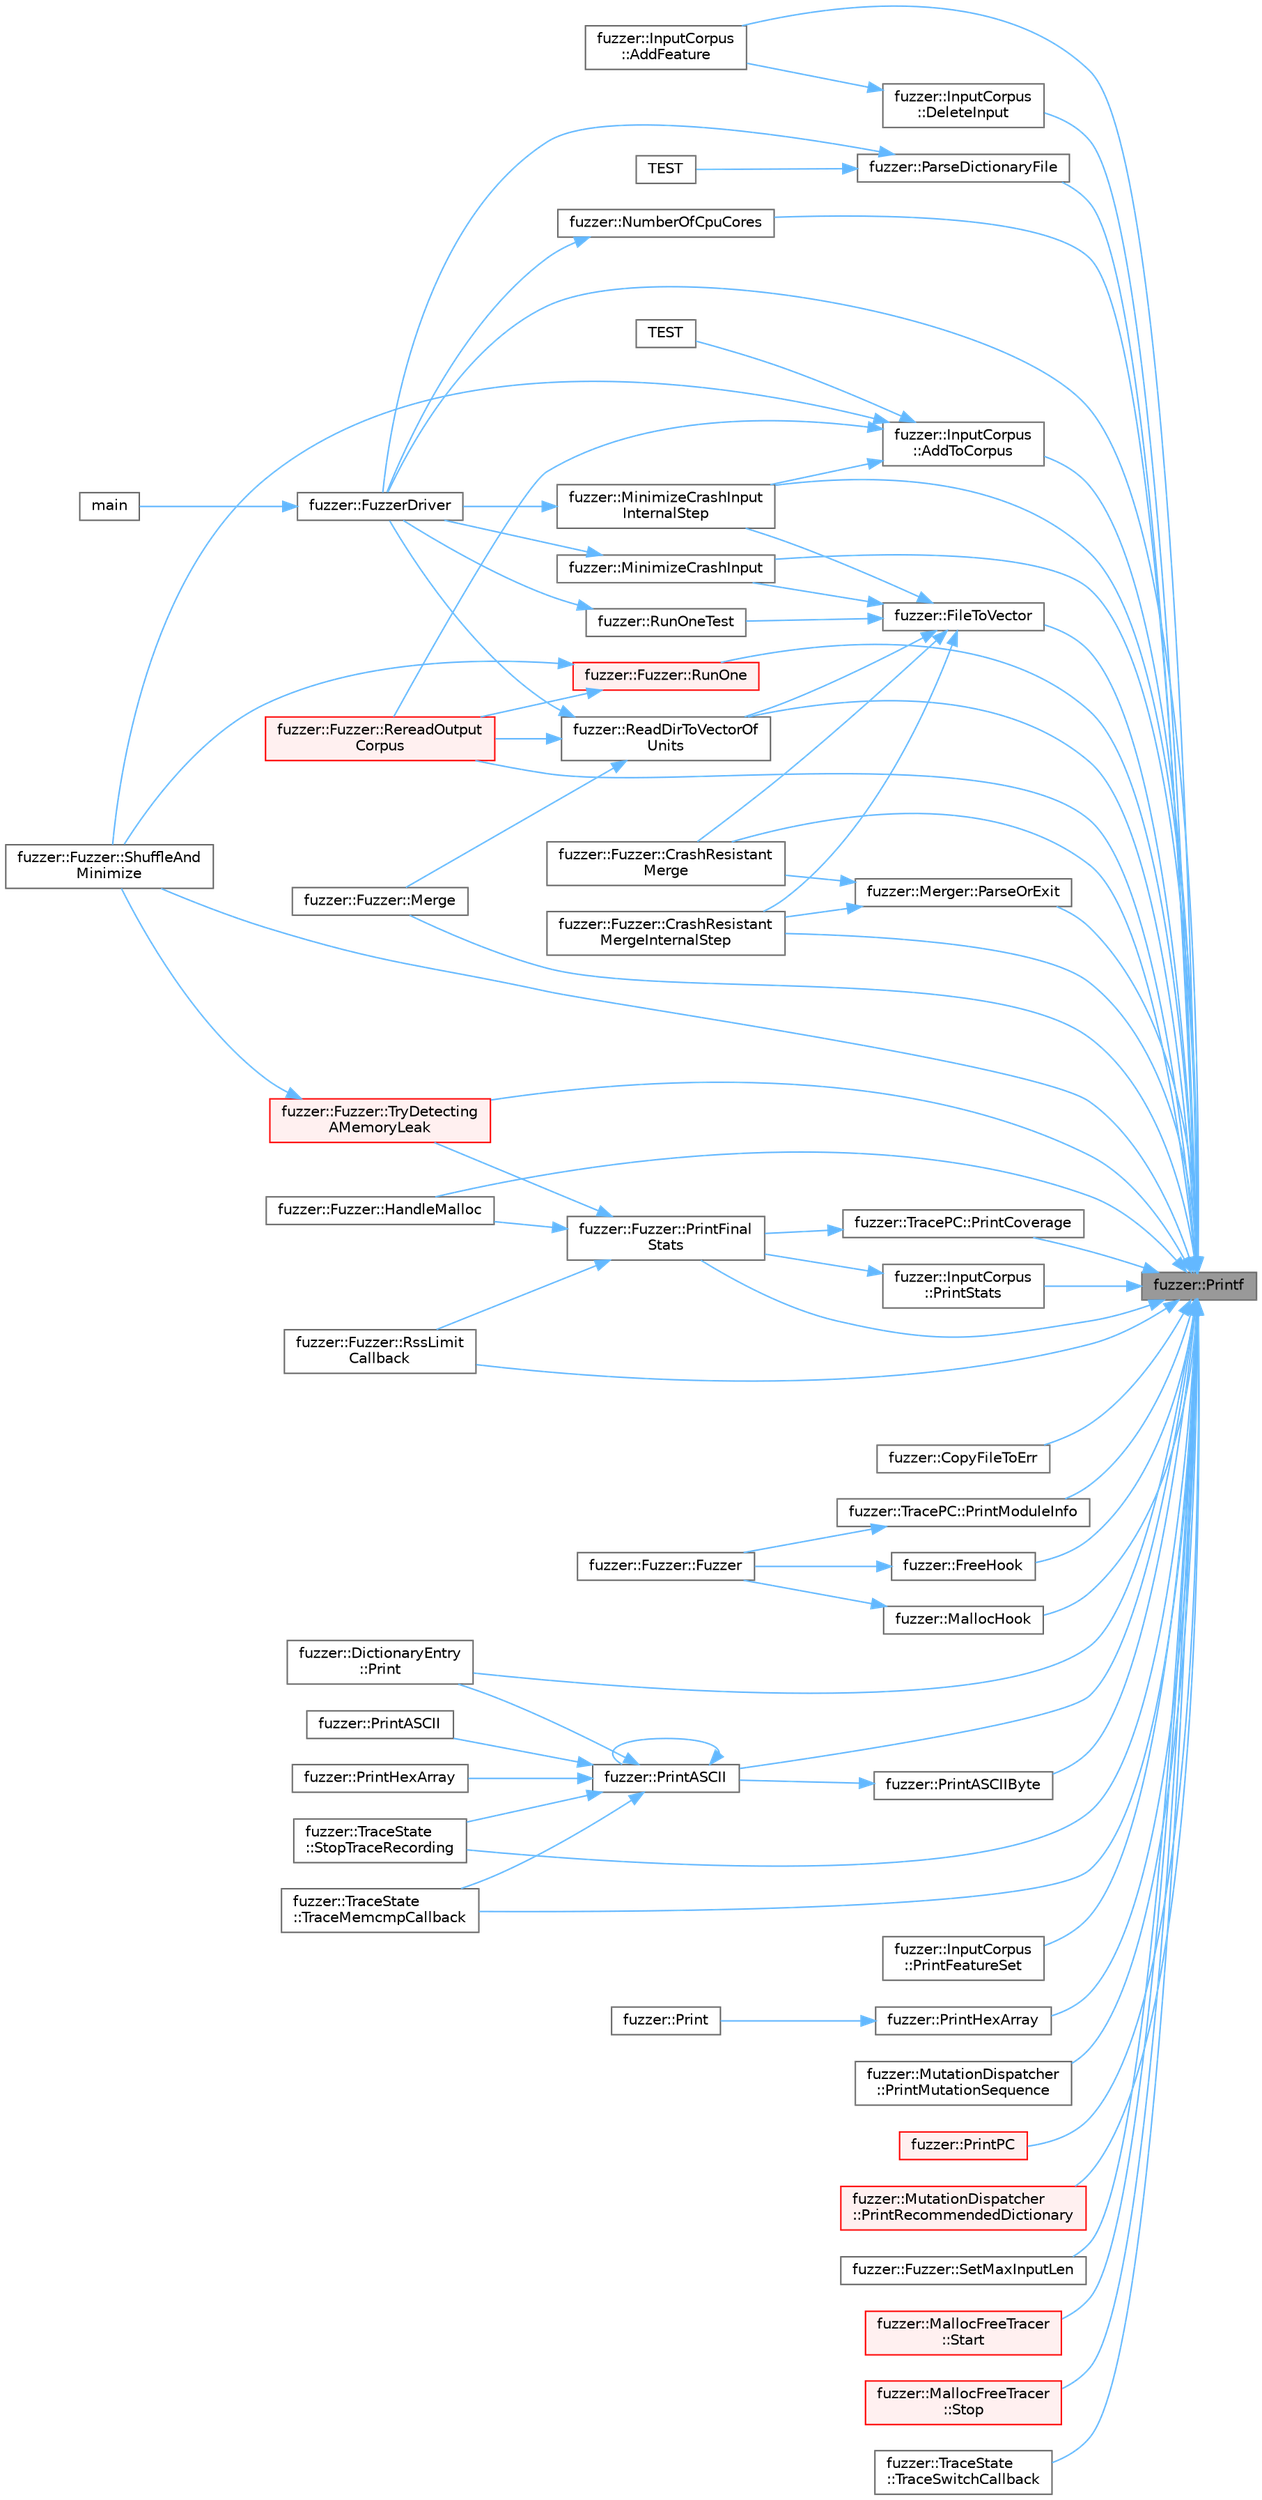 digraph "fuzzer::Printf"
{
 // LATEX_PDF_SIZE
  bgcolor="transparent";
  edge [fontname=Helvetica,fontsize=10,labelfontname=Helvetica,labelfontsize=10];
  node [fontname=Helvetica,fontsize=10,shape=box,height=0.2,width=0.4];
  rankdir="RL";
  Node1 [id="Node000001",label="fuzzer::Printf",height=0.2,width=0.4,color="gray40", fillcolor="grey60", style="filled", fontcolor="black",tooltip=" "];
  Node1 -> Node2 [id="edge1_Node000001_Node000002",dir="back",color="steelblue1",style="solid",tooltip=" "];
  Node2 [id="Node000002",label="fuzzer::InputCorpus\l::AddFeature",height=0.2,width=0.4,color="grey40", fillcolor="white", style="filled",URL="$classfuzzer_1_1_input_corpus.html#a3e23a793c1810f5c6a727847a11a4ffd",tooltip=" "];
  Node1 -> Node3 [id="edge2_Node000001_Node000003",dir="back",color="steelblue1",style="solid",tooltip=" "];
  Node3 [id="Node000003",label="fuzzer::InputCorpus\l::AddToCorpus",height=0.2,width=0.4,color="grey40", fillcolor="white", style="filled",URL="$classfuzzer_1_1_input_corpus.html#ac90b42d22754fcd60b9cb67f92ee4995",tooltip=" "];
  Node3 -> Node4 [id="edge3_Node000003_Node000004",dir="back",color="steelblue1",style="solid",tooltip=" "];
  Node4 [id="Node000004",label="fuzzer::MinimizeCrashInput\lInternalStep",height=0.2,width=0.4,color="grey40", fillcolor="white", style="filled",URL="$namespacefuzzer.html#a1553a49adb4d4d19b4f4dd52ff54cb68",tooltip=" "];
  Node4 -> Node5 [id="edge4_Node000004_Node000005",dir="back",color="steelblue1",style="solid",tooltip=" "];
  Node5 [id="Node000005",label="fuzzer::FuzzerDriver",height=0.2,width=0.4,color="grey40", fillcolor="white", style="filled",URL="$namespacefuzzer.html#a78f142089de84c6cbf7b5cab5f766af7",tooltip=" "];
  Node5 -> Node6 [id="edge5_Node000005_Node000006",dir="back",color="steelblue1",style="solid",tooltip=" "];
  Node6 [id="Node000006",label="main",height=0.2,width=0.4,color="grey40", fillcolor="white", style="filled",URL="$_fuzzer_main_8cpp.html#a3c04138a5bfe5d72780bb7e82a18e627",tooltip=" "];
  Node3 -> Node7 [id="edge6_Node000003_Node000007",dir="back",color="steelblue1",style="solid",tooltip=" "];
  Node7 [id="Node000007",label="fuzzer::Fuzzer::RereadOutput\lCorpus",height=0.2,width=0.4,color="red", fillcolor="#FFF0F0", style="filled",URL="$classfuzzer_1_1_fuzzer.html#a44506dc46253928eb73397091d6c4c32",tooltip=" "];
  Node3 -> Node9 [id="edge7_Node000003_Node000009",dir="back",color="steelblue1",style="solid",tooltip=" "];
  Node9 [id="Node000009",label="fuzzer::Fuzzer::ShuffleAnd\lMinimize",height=0.2,width=0.4,color="grey40", fillcolor="white", style="filled",URL="$classfuzzer_1_1_fuzzer.html#a368fcca328a7e72c500caf081227f7ef",tooltip=" "];
  Node3 -> Node10 [id="edge8_Node000003_Node000010",dir="back",color="steelblue1",style="solid",tooltip=" "];
  Node10 [id="Node000010",label="TEST",height=0.2,width=0.4,color="grey40", fillcolor="white", style="filled",URL="$_fuzzer_unittest_8cpp.html#aad9e8923a41140151cf52209bd2b76b4",tooltip=" "];
  Node1 -> Node11 [id="edge9_Node000001_Node000011",dir="back",color="steelblue1",style="solid",tooltip=" "];
  Node11 [id="Node000011",label="fuzzer::CopyFileToErr",height=0.2,width=0.4,color="grey40", fillcolor="white", style="filled",URL="$namespacefuzzer.html#a3bff4894165422911c5705825520a5a6",tooltip=" "];
  Node1 -> Node12 [id="edge10_Node000001_Node000012",dir="back",color="steelblue1",style="solid",tooltip=" "];
  Node12 [id="Node000012",label="fuzzer::Fuzzer::CrashResistant\lMerge",height=0.2,width=0.4,color="grey40", fillcolor="white", style="filled",URL="$classfuzzer_1_1_fuzzer.html#a3777acf379198d5339bf6baf0e9ad011",tooltip=" "];
  Node1 -> Node13 [id="edge11_Node000001_Node000013",dir="back",color="steelblue1",style="solid",tooltip=" "];
  Node13 [id="Node000013",label="fuzzer::Fuzzer::CrashResistant\lMergeInternalStep",height=0.2,width=0.4,color="grey40", fillcolor="white", style="filled",URL="$classfuzzer_1_1_fuzzer.html#a960f37bdf1d61e7043609ace07d411e4",tooltip=" "];
  Node1 -> Node14 [id="edge12_Node000001_Node000014",dir="back",color="steelblue1",style="solid",tooltip=" "];
  Node14 [id="Node000014",label="fuzzer::InputCorpus\l::DeleteInput",height=0.2,width=0.4,color="grey40", fillcolor="white", style="filled",URL="$classfuzzer_1_1_input_corpus.html#a64cde7656bbad1bd092306d725f27bdb",tooltip=" "];
  Node14 -> Node2 [id="edge13_Node000014_Node000002",dir="back",color="steelblue1",style="solid",tooltip=" "];
  Node1 -> Node15 [id="edge14_Node000001_Node000015",dir="back",color="steelblue1",style="solid",tooltip=" "];
  Node15 [id="Node000015",label="fuzzer::FileToVector",height=0.2,width=0.4,color="grey40", fillcolor="white", style="filled",URL="$namespacefuzzer.html#ad0d32f18af1b62563991edc4642a6fa0",tooltip=" "];
  Node15 -> Node12 [id="edge15_Node000015_Node000012",dir="back",color="steelblue1",style="solid",tooltip=" "];
  Node15 -> Node13 [id="edge16_Node000015_Node000013",dir="back",color="steelblue1",style="solid",tooltip=" "];
  Node15 -> Node16 [id="edge17_Node000015_Node000016",dir="back",color="steelblue1",style="solid",tooltip=" "];
  Node16 [id="Node000016",label="fuzzer::MinimizeCrashInput",height=0.2,width=0.4,color="grey40", fillcolor="white", style="filled",URL="$namespacefuzzer.html#ad1a84d03ed48306c3319143e4412ef59",tooltip=" "];
  Node16 -> Node5 [id="edge18_Node000016_Node000005",dir="back",color="steelblue1",style="solid",tooltip=" "];
  Node15 -> Node4 [id="edge19_Node000015_Node000004",dir="back",color="steelblue1",style="solid",tooltip=" "];
  Node15 -> Node17 [id="edge20_Node000015_Node000017",dir="back",color="steelblue1",style="solid",tooltip=" "];
  Node17 [id="Node000017",label="fuzzer::ReadDirToVectorOf\lUnits",height=0.2,width=0.4,color="grey40", fillcolor="white", style="filled",URL="$namespacefuzzer.html#aa656896c760e996b44c0a0299c2ee250",tooltip=" "];
  Node17 -> Node5 [id="edge21_Node000017_Node000005",dir="back",color="steelblue1",style="solid",tooltip=" "];
  Node17 -> Node18 [id="edge22_Node000017_Node000018",dir="back",color="steelblue1",style="solid",tooltip=" "];
  Node18 [id="Node000018",label="fuzzer::Fuzzer::Merge",height=0.2,width=0.4,color="grey40", fillcolor="white", style="filled",URL="$classfuzzer_1_1_fuzzer.html#aad1ef6d2a186b7b2462363111398e54e",tooltip=" "];
  Node17 -> Node7 [id="edge23_Node000017_Node000007",dir="back",color="steelblue1",style="solid",tooltip=" "];
  Node15 -> Node19 [id="edge24_Node000015_Node000019",dir="back",color="steelblue1",style="solid",tooltip=" "];
  Node19 [id="Node000019",label="fuzzer::RunOneTest",height=0.2,width=0.4,color="grey40", fillcolor="white", style="filled",URL="$namespacefuzzer.html#a1fe190c22f9575ec572ce81d57c7e483",tooltip=" "];
  Node19 -> Node5 [id="edge25_Node000019_Node000005",dir="back",color="steelblue1",style="solid",tooltip=" "];
  Node1 -> Node20 [id="edge26_Node000001_Node000020",dir="back",color="steelblue1",style="solid",tooltip=" "];
  Node20 [id="Node000020",label="fuzzer::FreeHook",height=0.2,width=0.4,color="grey40", fillcolor="white", style="filled",URL="$namespacefuzzer.html#aa682bdc2f3e46a8c581106581e235482",tooltip=" "];
  Node20 -> Node21 [id="edge27_Node000020_Node000021",dir="back",color="steelblue1",style="solid",tooltip=" "];
  Node21 [id="Node000021",label="fuzzer::Fuzzer::Fuzzer",height=0.2,width=0.4,color="grey40", fillcolor="white", style="filled",URL="$classfuzzer_1_1_fuzzer.html#a582438623b355f23604ebcd6150134c1",tooltip=" "];
  Node1 -> Node5 [id="edge28_Node000001_Node000005",dir="back",color="steelblue1",style="solid",tooltip=" "];
  Node1 -> Node22 [id="edge29_Node000001_Node000022",dir="back",color="steelblue1",style="solid",tooltip=" "];
  Node22 [id="Node000022",label="fuzzer::Fuzzer::HandleMalloc",height=0.2,width=0.4,color="grey40", fillcolor="white", style="filled",URL="$classfuzzer_1_1_fuzzer.html#aedd1fa002d658fbcc1e0870ae28c4489",tooltip=" "];
  Node1 -> Node23 [id="edge30_Node000001_Node000023",dir="back",color="steelblue1",style="solid",tooltip=" "];
  Node23 [id="Node000023",label="fuzzer::MallocHook",height=0.2,width=0.4,color="grey40", fillcolor="white", style="filled",URL="$namespacefuzzer.html#a67334e5ee52c2a7e608740d58d88f2cf",tooltip=" "];
  Node23 -> Node21 [id="edge31_Node000023_Node000021",dir="back",color="steelblue1",style="solid",tooltip=" "];
  Node1 -> Node18 [id="edge32_Node000001_Node000018",dir="back",color="steelblue1",style="solid",tooltip=" "];
  Node1 -> Node16 [id="edge33_Node000001_Node000016",dir="back",color="steelblue1",style="solid",tooltip=" "];
  Node1 -> Node4 [id="edge34_Node000001_Node000004",dir="back",color="steelblue1",style="solid",tooltip=" "];
  Node1 -> Node24 [id="edge35_Node000001_Node000024",dir="back",color="steelblue1",style="solid",tooltip=" "];
  Node24 [id="Node000024",label="fuzzer::NumberOfCpuCores",height=0.2,width=0.4,color="grey40", fillcolor="white", style="filled",URL="$namespacefuzzer.html#adb1bfa2f906c5dcf9846ab38ad89a1b0",tooltip=" "];
  Node24 -> Node5 [id="edge36_Node000024_Node000005",dir="back",color="steelblue1",style="solid",tooltip=" "];
  Node1 -> Node25 [id="edge37_Node000001_Node000025",dir="back",color="steelblue1",style="solid",tooltip=" "];
  Node25 [id="Node000025",label="fuzzer::ParseDictionaryFile",height=0.2,width=0.4,color="grey40", fillcolor="white", style="filled",URL="$namespacefuzzer.html#a7bef2839d0371999da51361db463e769",tooltip=" "];
  Node25 -> Node5 [id="edge38_Node000025_Node000005",dir="back",color="steelblue1",style="solid",tooltip=" "];
  Node25 -> Node26 [id="edge39_Node000025_Node000026",dir="back",color="steelblue1",style="solid",tooltip=" "];
  Node26 [id="Node000026",label="TEST",height=0.2,width=0.4,color="grey40", fillcolor="white", style="filled",URL="$_fuzzer_unittest_8cpp.html#a81ba921eb0f59ff691bf0f07cbbfdbba",tooltip=" "];
  Node1 -> Node27 [id="edge40_Node000001_Node000027",dir="back",color="steelblue1",style="solid",tooltip=" "];
  Node27 [id="Node000027",label="fuzzer::Merger::ParseOrExit",height=0.2,width=0.4,color="grey40", fillcolor="white", style="filled",URL="$structfuzzer_1_1_merger.html#a00d5bdf3131e81ca24b31af530bbe6db",tooltip=" "];
  Node27 -> Node12 [id="edge41_Node000027_Node000012",dir="back",color="steelblue1",style="solid",tooltip=" "];
  Node27 -> Node13 [id="edge42_Node000027_Node000013",dir="back",color="steelblue1",style="solid",tooltip=" "];
  Node1 -> Node28 [id="edge43_Node000001_Node000028",dir="back",color="steelblue1",style="solid",tooltip=" "];
  Node28 [id="Node000028",label="fuzzer::DictionaryEntry\l::Print",height=0.2,width=0.4,color="grey40", fillcolor="white", style="filled",URL="$classfuzzer_1_1_dictionary_entry.html#a7b5d7ff5db0c5f0478df3c3787fa3e49",tooltip=" "];
  Node1 -> Node29 [id="edge44_Node000001_Node000029",dir="back",color="steelblue1",style="solid",tooltip=" "];
  Node29 [id="Node000029",label="fuzzer::PrintASCII",height=0.2,width=0.4,color="grey40", fillcolor="white", style="filled",URL="$namespacefuzzer.html#a9442fce93604c76077e5f6e65b85f13e",tooltip=" "];
  Node29 -> Node28 [id="edge45_Node000029_Node000028",dir="back",color="steelblue1",style="solid",tooltip=" "];
  Node29 -> Node29 [id="edge46_Node000029_Node000029",dir="back",color="steelblue1",style="solid",tooltip=" "];
  Node29 -> Node30 [id="edge47_Node000029_Node000030",dir="back",color="steelblue1",style="solid",tooltip=" "];
  Node30 [id="Node000030",label="fuzzer::PrintASCII",height=0.2,width=0.4,color="grey40", fillcolor="white", style="filled",URL="$namespacefuzzer.html#a7e24a690f67aa1e659944fdb93eb5dfb",tooltip=" "];
  Node29 -> Node31 [id="edge48_Node000029_Node000031",dir="back",color="steelblue1",style="solid",tooltip=" "];
  Node31 [id="Node000031",label="fuzzer::PrintHexArray",height=0.2,width=0.4,color="grey40", fillcolor="white", style="filled",URL="$namespacefuzzer.html#a41a7a4870f5f7cd64769b372245fb54a",tooltip=" "];
  Node29 -> Node32 [id="edge49_Node000029_Node000032",dir="back",color="steelblue1",style="solid",tooltip=" "];
  Node32 [id="Node000032",label="fuzzer::TraceState\l::StopTraceRecording",height=0.2,width=0.4,color="grey40", fillcolor="white", style="filled",URL="$classfuzzer_1_1_trace_state.html#a7e610df0349a397e09d67a10c251dc07",tooltip=" "];
  Node29 -> Node33 [id="edge50_Node000029_Node000033",dir="back",color="steelblue1",style="solid",tooltip=" "];
  Node33 [id="Node000033",label="fuzzer::TraceState\l::TraceMemcmpCallback",height=0.2,width=0.4,color="grey40", fillcolor="white", style="filled",URL="$classfuzzer_1_1_trace_state.html#a19ca7e78b3705def9767cef2d55d04ca",tooltip=" "];
  Node1 -> Node34 [id="edge51_Node000001_Node000034",dir="back",color="steelblue1",style="solid",tooltip=" "];
  Node34 [id="Node000034",label="fuzzer::PrintASCIIByte",height=0.2,width=0.4,color="grey40", fillcolor="white", style="filled",URL="$namespacefuzzer.html#ac6925cf316a619c495d4e2f336ad8731",tooltip=" "];
  Node34 -> Node29 [id="edge52_Node000034_Node000029",dir="back",color="steelblue1",style="solid",tooltip=" "];
  Node1 -> Node35 [id="edge53_Node000001_Node000035",dir="back",color="steelblue1",style="solid",tooltip=" "];
  Node35 [id="Node000035",label="fuzzer::TracePC::PrintCoverage",height=0.2,width=0.4,color="grey40", fillcolor="white", style="filled",URL="$classfuzzer_1_1_trace_p_c.html#a820d41fac36e0d082c01574d5cb73dd1",tooltip=" "];
  Node35 -> Node36 [id="edge54_Node000035_Node000036",dir="back",color="steelblue1",style="solid",tooltip=" "];
  Node36 [id="Node000036",label="fuzzer::Fuzzer::PrintFinal\lStats",height=0.2,width=0.4,color="grey40", fillcolor="white", style="filled",URL="$classfuzzer_1_1_fuzzer.html#a7caa04e4384d37875ab1d2eb745f5978",tooltip=" "];
  Node36 -> Node22 [id="edge55_Node000036_Node000022",dir="back",color="steelblue1",style="solid",tooltip=" "];
  Node36 -> Node37 [id="edge56_Node000036_Node000037",dir="back",color="steelblue1",style="solid",tooltip=" "];
  Node37 [id="Node000037",label="fuzzer::Fuzzer::RssLimit\lCallback",height=0.2,width=0.4,color="grey40", fillcolor="white", style="filled",URL="$classfuzzer_1_1_fuzzer.html#aaff2d6a9892349f851f17dd3f0da5ac0",tooltip=" "];
  Node36 -> Node38 [id="edge57_Node000036_Node000038",dir="back",color="steelblue1",style="solid",tooltip=" "];
  Node38 [id="Node000038",label="fuzzer::Fuzzer::TryDetecting\lAMemoryLeak",height=0.2,width=0.4,color="red", fillcolor="#FFF0F0", style="filled",URL="$classfuzzer_1_1_fuzzer.html#a7b4edc3276350436fe6ed3f4200b0226",tooltip=" "];
  Node38 -> Node9 [id="edge58_Node000038_Node000009",dir="back",color="steelblue1",style="solid",tooltip=" "];
  Node1 -> Node40 [id="edge59_Node000001_Node000040",dir="back",color="steelblue1",style="solid",tooltip=" "];
  Node40 [id="Node000040",label="fuzzer::InputCorpus\l::PrintFeatureSet",height=0.2,width=0.4,color="grey40", fillcolor="white", style="filled",URL="$classfuzzer_1_1_input_corpus.html#a744f87fa757688d048cbe30dee1cb6ea",tooltip=" "];
  Node1 -> Node36 [id="edge60_Node000001_Node000036",dir="back",color="steelblue1",style="solid",tooltip=" "];
  Node1 -> Node41 [id="edge61_Node000001_Node000041",dir="back",color="steelblue1",style="solid",tooltip=" "];
  Node41 [id="Node000041",label="fuzzer::PrintHexArray",height=0.2,width=0.4,color="grey40", fillcolor="white", style="filled",URL="$namespacefuzzer.html#aaee5b1fbcf09809ed06ac0bd42acd097",tooltip=" "];
  Node41 -> Node42 [id="edge62_Node000041_Node000042",dir="back",color="steelblue1",style="solid",tooltip=" "];
  Node42 [id="Node000042",label="fuzzer::Print",height=0.2,width=0.4,color="grey40", fillcolor="white", style="filled",URL="$namespacefuzzer.html#a43cc6cf7c272707e20cf7cd18be166c4",tooltip=" "];
  Node1 -> Node43 [id="edge63_Node000001_Node000043",dir="back",color="steelblue1",style="solid",tooltip=" "];
  Node43 [id="Node000043",label="fuzzer::TracePC::PrintModuleInfo",height=0.2,width=0.4,color="grey40", fillcolor="white", style="filled",URL="$classfuzzer_1_1_trace_p_c.html#ab89ecada02c3f23046007a167f012df0",tooltip=" "];
  Node43 -> Node21 [id="edge64_Node000043_Node000021",dir="back",color="steelblue1",style="solid",tooltip=" "];
  Node1 -> Node44 [id="edge65_Node000001_Node000044",dir="back",color="steelblue1",style="solid",tooltip=" "];
  Node44 [id="Node000044",label="fuzzer::MutationDispatcher\l::PrintMutationSequence",height=0.2,width=0.4,color="grey40", fillcolor="white", style="filled",URL="$classfuzzer_1_1_mutation_dispatcher.html#a44df135b1a9bc2bd967cb1e536c36431",tooltip="Print the current sequence of mutations."];
  Node1 -> Node45 [id="edge66_Node000001_Node000045",dir="back",color="steelblue1",style="solid",tooltip=" "];
  Node45 [id="Node000045",label="fuzzer::PrintPC",height=0.2,width=0.4,color="red", fillcolor="#FFF0F0", style="filled",URL="$namespacefuzzer.html#a3efbc0ecb31fa4aa9963af7fe3e580e9",tooltip=" "];
  Node1 -> Node47 [id="edge67_Node000001_Node000047",dir="back",color="steelblue1",style="solid",tooltip=" "];
  Node47 [id="Node000047",label="fuzzer::MutationDispatcher\l::PrintRecommendedDictionary",height=0.2,width=0.4,color="red", fillcolor="#FFF0F0", style="filled",URL="$classfuzzer_1_1_mutation_dispatcher.html#a2846a7899fa59000aeaf909b8174f6a9",tooltip=" "];
  Node1 -> Node48 [id="edge68_Node000001_Node000048",dir="back",color="steelblue1",style="solid",tooltip=" "];
  Node48 [id="Node000048",label="fuzzer::InputCorpus\l::PrintStats",height=0.2,width=0.4,color="grey40", fillcolor="white", style="filled",URL="$classfuzzer_1_1_input_corpus.html#a2238a0709b1f57877bb506887fc64b0a",tooltip=" "];
  Node48 -> Node36 [id="edge69_Node000048_Node000036",dir="back",color="steelblue1",style="solid",tooltip=" "];
  Node1 -> Node17 [id="edge70_Node000001_Node000017",dir="back",color="steelblue1",style="solid",tooltip=" "];
  Node1 -> Node7 [id="edge71_Node000001_Node000007",dir="back",color="steelblue1",style="solid",tooltip=" "];
  Node1 -> Node37 [id="edge72_Node000001_Node000037",dir="back",color="steelblue1",style="solid",tooltip=" "];
  Node1 -> Node49 [id="edge73_Node000001_Node000049",dir="back",color="steelblue1",style="solid",tooltip=" "];
  Node49 [id="Node000049",label="fuzzer::Fuzzer::RunOne",height=0.2,width=0.4,color="red", fillcolor="#FFF0F0", style="filled",URL="$classfuzzer_1_1_fuzzer.html#a89cb175e3dd6b4e14beb716a8a64f10c",tooltip=" "];
  Node49 -> Node7 [id="edge74_Node000049_Node000007",dir="back",color="steelblue1",style="solid",tooltip=" "];
  Node49 -> Node9 [id="edge75_Node000049_Node000009",dir="back",color="steelblue1",style="solid",tooltip=" "];
  Node1 -> Node51 [id="edge76_Node000001_Node000051",dir="back",color="steelblue1",style="solid",tooltip=" "];
  Node51 [id="Node000051",label="fuzzer::Fuzzer::SetMaxInputLen",height=0.2,width=0.4,color="grey40", fillcolor="white", style="filled",URL="$classfuzzer_1_1_fuzzer.html#af049926833d09bb487062779d6f881ba",tooltip=" "];
  Node1 -> Node9 [id="edge77_Node000001_Node000009",dir="back",color="steelblue1",style="solid",tooltip=" "];
  Node1 -> Node52 [id="edge78_Node000001_Node000052",dir="back",color="steelblue1",style="solid",tooltip=" "];
  Node52 [id="Node000052",label="fuzzer::MallocFreeTracer\l::Start",height=0.2,width=0.4,color="red", fillcolor="#FFF0F0", style="filled",URL="$structfuzzer_1_1_malloc_free_tracer.html#a33e0a6e9470e71e395f44b3e285cc747",tooltip=" "];
  Node1 -> Node54 [id="edge79_Node000001_Node000054",dir="back",color="steelblue1",style="solid",tooltip=" "];
  Node54 [id="Node000054",label="fuzzer::MallocFreeTracer\l::Stop",height=0.2,width=0.4,color="red", fillcolor="#FFF0F0", style="filled",URL="$structfuzzer_1_1_malloc_free_tracer.html#aeea33120b85a8a1fddf17646449c40cf",tooltip=" "];
  Node1 -> Node32 [id="edge80_Node000001_Node000032",dir="back",color="steelblue1",style="solid",tooltip=" "];
  Node1 -> Node33 [id="edge81_Node000001_Node000033",dir="back",color="steelblue1",style="solid",tooltip=" "];
  Node1 -> Node55 [id="edge82_Node000001_Node000055",dir="back",color="steelblue1",style="solid",tooltip=" "];
  Node55 [id="Node000055",label="fuzzer::TraceState\l::TraceSwitchCallback",height=0.2,width=0.4,color="grey40", fillcolor="white", style="filled",URL="$classfuzzer_1_1_trace_state.html#a90c1b3e1c63873c2ea8faa00ad29d411",tooltip=" "];
  Node1 -> Node38 [id="edge83_Node000001_Node000038",dir="back",color="steelblue1",style="solid",tooltip=" "];
}
